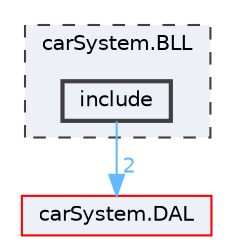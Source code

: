 digraph "D:/doxygen shitnqta/App/carSystem.BLL/include"
{
 // INTERACTIVE_SVG=YES
 // LATEX_PDF_SIZE
  bgcolor="transparent";
  edge [fontname=Helvetica,fontsize=10,labelfontname=Helvetica,labelfontsize=10];
  node [fontname=Helvetica,fontsize=10,shape=box,height=0.2,width=0.4];
  compound=true
  subgraph clusterdir_36914e8fb106436be4ecc9d11583c984 {
    graph [ bgcolor="#edf0f7", pencolor="grey25", label="carSystem.BLL", fontname=Helvetica,fontsize=10 style="filled,dashed", URL="dir_36914e8fb106436be4ecc9d11583c984.html",tooltip=""]
  dir_65e78a1df328d0617fa073572fb899c9 [label="include", fillcolor="#edf0f7", color="grey25", style="filled,bold", URL="dir_65e78a1df328d0617fa073572fb899c9.html",tooltip=""];
  }
  dir_839c80e8553629dd66cd9288e519a8f2 [label="carSystem.DAL", fillcolor="#edf0f7", color="red", style="filled", URL="dir_839c80e8553629dd66cd9288e519a8f2.html",tooltip=""];
  dir_65e78a1df328d0617fa073572fb899c9->dir_839c80e8553629dd66cd9288e519a8f2 [headlabel="2", labeldistance=1.5 headhref="dir_000011_000003.html" color="steelblue1" fontcolor="steelblue1"];
}
